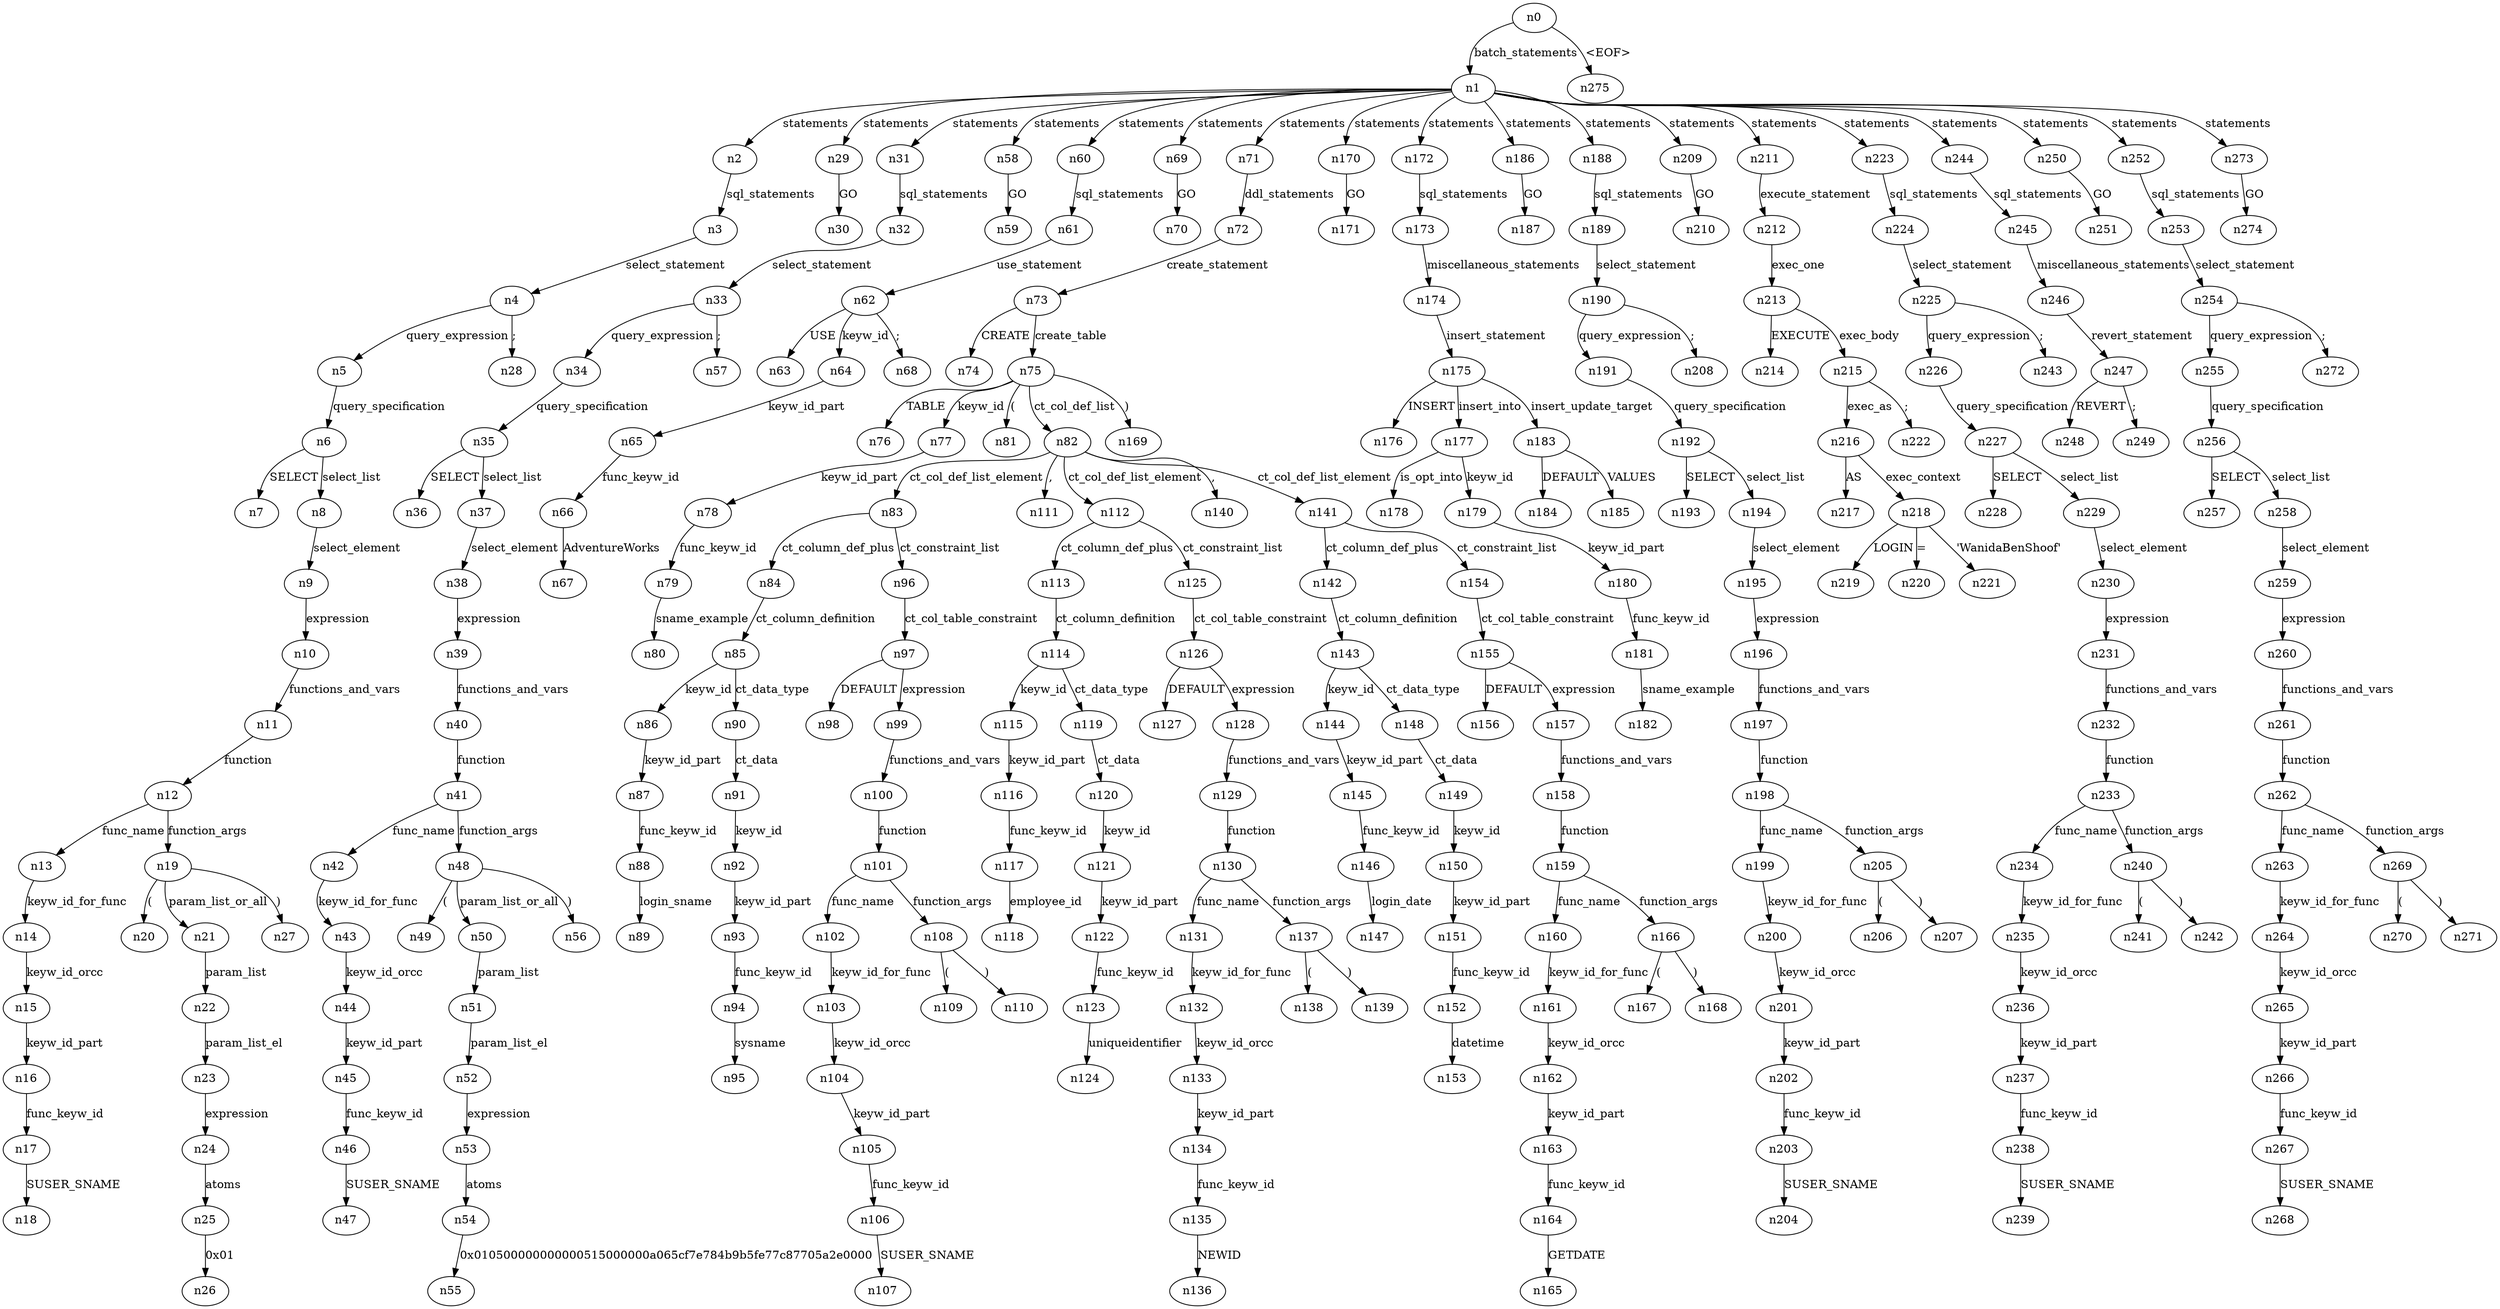 digraph ParseTree {
  n0 -> n1 [label="batch_statements"];
  n1 -> n2 [label="statements"];
  n2 -> n3 [label="sql_statements"];
  n3 -> n4 [label="select_statement"];
  n4 -> n5 [label="query_expression"];
  n5 -> n6 [label="query_specification"];
  n6 -> n7 [label="SELECT"];
  n6 -> n8 [label="select_list"];
  n8 -> n9 [label="select_element"];
  n9 -> n10 [label="expression"];
  n10 -> n11 [label="functions_and_vars"];
  n11 -> n12 [label="function"];
  n12 -> n13 [label="func_name"];
  n13 -> n14 [label="keyw_id_for_func"];
  n14 -> n15 [label="keyw_id_orcc"];
  n15 -> n16 [label="keyw_id_part"];
  n16 -> n17 [label="func_keyw_id"];
  n17 -> n18 [label="SUSER_SNAME"];
  n12 -> n19 [label="function_args"];
  n19 -> n20 [label="("];
  n19 -> n21 [label="param_list_or_all"];
  n21 -> n22 [label="param_list"];
  n22 -> n23 [label="param_list_el"];
  n23 -> n24 [label="expression"];
  n24 -> n25 [label="atoms"];
  n25 -> n26 [label="0x01"];
  n19 -> n27 [label=")"];
  n4 -> n28 [label=";"];
  n1 -> n29 [label="statements"];
  n29 -> n30 [label="GO"];
  n1 -> n31 [label="statements"];
  n31 -> n32 [label="sql_statements"];
  n32 -> n33 [label="select_statement"];
  n33 -> n34 [label="query_expression"];
  n34 -> n35 [label="query_specification"];
  n35 -> n36 [label="SELECT"];
  n35 -> n37 [label="select_list"];
  n37 -> n38 [label="select_element"];
  n38 -> n39 [label="expression"];
  n39 -> n40 [label="functions_and_vars"];
  n40 -> n41 [label="function"];
  n41 -> n42 [label="func_name"];
  n42 -> n43 [label="keyw_id_for_func"];
  n43 -> n44 [label="keyw_id_orcc"];
  n44 -> n45 [label="keyw_id_part"];
  n45 -> n46 [label="func_keyw_id"];
  n46 -> n47 [label="SUSER_SNAME"];
  n41 -> n48 [label="function_args"];
  n48 -> n49 [label="("];
  n48 -> n50 [label="param_list_or_all"];
  n50 -> n51 [label="param_list"];
  n51 -> n52 [label="param_list_el"];
  n52 -> n53 [label="expression"];
  n53 -> n54 [label="atoms"];
  n54 -> n55 [label="0x010500000000000515000000a065cf7e784b9b5fe77c87705a2e0000"];
  n48 -> n56 [label=")"];
  n33 -> n57 [label=";"];
  n1 -> n58 [label="statements"];
  n58 -> n59 [label="GO"];
  n1 -> n60 [label="statements"];
  n60 -> n61 [label="sql_statements"];
  n61 -> n62 [label="use_statement"];
  n62 -> n63 [label="USE"];
  n62 -> n64 [label="keyw_id"];
  n64 -> n65 [label="keyw_id_part"];
  n65 -> n66 [label="func_keyw_id"];
  n66 -> n67 [label="AdventureWorks"];
  n62 -> n68 [label=";"];
  n1 -> n69 [label="statements"];
  n69 -> n70 [label="GO"];
  n1 -> n71 [label="statements"];
  n71 -> n72 [label="ddl_statements"];
  n72 -> n73 [label="create_statement"];
  n73 -> n74 [label="CREATE"];
  n73 -> n75 [label="create_table"];
  n75 -> n76 [label="TABLE"];
  n75 -> n77 [label="keyw_id"];
  n77 -> n78 [label="keyw_id_part"];
  n78 -> n79 [label="func_keyw_id"];
  n79 -> n80 [label="sname_example"];
  n75 -> n81 [label="("];
  n75 -> n82 [label="ct_col_def_list"];
  n82 -> n83 [label="ct_col_def_list_element"];
  n83 -> n84 [label="ct_column_def_plus"];
  n84 -> n85 [label="ct_column_definition"];
  n85 -> n86 [label="keyw_id"];
  n86 -> n87 [label="keyw_id_part"];
  n87 -> n88 [label="func_keyw_id"];
  n88 -> n89 [label="login_sname"];
  n85 -> n90 [label="ct_data_type"];
  n90 -> n91 [label="ct_data"];
  n91 -> n92 [label="keyw_id"];
  n92 -> n93 [label="keyw_id_part"];
  n93 -> n94 [label="func_keyw_id"];
  n94 -> n95 [label="sysname"];
  n83 -> n96 [label="ct_constraint_list"];
  n96 -> n97 [label="ct_col_table_constraint"];
  n97 -> n98 [label="DEFAULT"];
  n97 -> n99 [label="expression"];
  n99 -> n100 [label="functions_and_vars"];
  n100 -> n101 [label="function"];
  n101 -> n102 [label="func_name"];
  n102 -> n103 [label="keyw_id_for_func"];
  n103 -> n104 [label="keyw_id_orcc"];
  n104 -> n105 [label="keyw_id_part"];
  n105 -> n106 [label="func_keyw_id"];
  n106 -> n107 [label="SUSER_SNAME"];
  n101 -> n108 [label="function_args"];
  n108 -> n109 [label="("];
  n108 -> n110 [label=")"];
  n82 -> n111 [label=","];
  n82 -> n112 [label="ct_col_def_list_element"];
  n112 -> n113 [label="ct_column_def_plus"];
  n113 -> n114 [label="ct_column_definition"];
  n114 -> n115 [label="keyw_id"];
  n115 -> n116 [label="keyw_id_part"];
  n116 -> n117 [label="func_keyw_id"];
  n117 -> n118 [label="employee_id"];
  n114 -> n119 [label="ct_data_type"];
  n119 -> n120 [label="ct_data"];
  n120 -> n121 [label="keyw_id"];
  n121 -> n122 [label="keyw_id_part"];
  n122 -> n123 [label="func_keyw_id"];
  n123 -> n124 [label="uniqueidentifier"];
  n112 -> n125 [label="ct_constraint_list"];
  n125 -> n126 [label="ct_col_table_constraint"];
  n126 -> n127 [label="DEFAULT"];
  n126 -> n128 [label="expression"];
  n128 -> n129 [label="functions_and_vars"];
  n129 -> n130 [label="function"];
  n130 -> n131 [label="func_name"];
  n131 -> n132 [label="keyw_id_for_func"];
  n132 -> n133 [label="keyw_id_orcc"];
  n133 -> n134 [label="keyw_id_part"];
  n134 -> n135 [label="func_keyw_id"];
  n135 -> n136 [label="NEWID"];
  n130 -> n137 [label="function_args"];
  n137 -> n138 [label="("];
  n137 -> n139 [label=")"];
  n82 -> n140 [label=","];
  n82 -> n141 [label="ct_col_def_list_element"];
  n141 -> n142 [label="ct_column_def_plus"];
  n142 -> n143 [label="ct_column_definition"];
  n143 -> n144 [label="keyw_id"];
  n144 -> n145 [label="keyw_id_part"];
  n145 -> n146 [label="func_keyw_id"];
  n146 -> n147 [label="login_date"];
  n143 -> n148 [label="ct_data_type"];
  n148 -> n149 [label="ct_data"];
  n149 -> n150 [label="keyw_id"];
  n150 -> n151 [label="keyw_id_part"];
  n151 -> n152 [label="func_keyw_id"];
  n152 -> n153 [label="datetime"];
  n141 -> n154 [label="ct_constraint_list"];
  n154 -> n155 [label="ct_col_table_constraint"];
  n155 -> n156 [label="DEFAULT"];
  n155 -> n157 [label="expression"];
  n157 -> n158 [label="functions_and_vars"];
  n158 -> n159 [label="function"];
  n159 -> n160 [label="func_name"];
  n160 -> n161 [label="keyw_id_for_func"];
  n161 -> n162 [label="keyw_id_orcc"];
  n162 -> n163 [label="keyw_id_part"];
  n163 -> n164 [label="func_keyw_id"];
  n164 -> n165 [label="GETDATE"];
  n159 -> n166 [label="function_args"];
  n166 -> n167 [label="("];
  n166 -> n168 [label=")"];
  n75 -> n169 [label=")"];
  n1 -> n170 [label="statements"];
  n170 -> n171 [label="GO"];
  n1 -> n172 [label="statements"];
  n172 -> n173 [label="sql_statements"];
  n173 -> n174 [label="miscellaneous_statements"];
  n174 -> n175 [label="insert_statement"];
  n175 -> n176 [label="INSERT"];
  n175 -> n177 [label="insert_into"];
  n177 -> n178 [label="is_opt_into"];
  n177 -> n179 [label="keyw_id"];
  n179 -> n180 [label="keyw_id_part"];
  n180 -> n181 [label="func_keyw_id"];
  n181 -> n182 [label="sname_example"];
  n175 -> n183 [label="insert_update_target"];
  n183 -> n184 [label="DEFAULT"];
  n183 -> n185 [label="VALUES"];
  n1 -> n186 [label="statements"];
  n186 -> n187 [label="GO"];
  n1 -> n188 [label="statements"];
  n188 -> n189 [label="sql_statements"];
  n189 -> n190 [label="select_statement"];
  n190 -> n191 [label="query_expression"];
  n191 -> n192 [label="query_specification"];
  n192 -> n193 [label="SELECT"];
  n192 -> n194 [label="select_list"];
  n194 -> n195 [label="select_element"];
  n195 -> n196 [label="expression"];
  n196 -> n197 [label="functions_and_vars"];
  n197 -> n198 [label="function"];
  n198 -> n199 [label="func_name"];
  n199 -> n200 [label="keyw_id_for_func"];
  n200 -> n201 [label="keyw_id_orcc"];
  n201 -> n202 [label="keyw_id_part"];
  n202 -> n203 [label="func_keyw_id"];
  n203 -> n204 [label="SUSER_SNAME"];
  n198 -> n205 [label="function_args"];
  n205 -> n206 [label="("];
  n205 -> n207 [label=")"];
  n190 -> n208 [label=";"];
  n1 -> n209 [label="statements"];
  n209 -> n210 [label="GO"];
  n1 -> n211 [label="statements"];
  n211 -> n212 [label="execute_statement"];
  n212 -> n213 [label="exec_one"];
  n213 -> n214 [label="EXECUTE"];
  n213 -> n215 [label="exec_body"];
  n215 -> n216 [label="exec_as"];
  n216 -> n217 [label="AS"];
  n216 -> n218 [label="exec_context"];
  n218 -> n219 [label="LOGIN"];
  n218 -> n220 [label="="];
  n218 -> n221 [label="'WanidaBenShoof'"];
  n215 -> n222 [label=";"];
  n1 -> n223 [label="statements"];
  n223 -> n224 [label="sql_statements"];
  n224 -> n225 [label="select_statement"];
  n225 -> n226 [label="query_expression"];
  n226 -> n227 [label="query_specification"];
  n227 -> n228 [label="SELECT"];
  n227 -> n229 [label="select_list"];
  n229 -> n230 [label="select_element"];
  n230 -> n231 [label="expression"];
  n231 -> n232 [label="functions_and_vars"];
  n232 -> n233 [label="function"];
  n233 -> n234 [label="func_name"];
  n234 -> n235 [label="keyw_id_for_func"];
  n235 -> n236 [label="keyw_id_orcc"];
  n236 -> n237 [label="keyw_id_part"];
  n237 -> n238 [label="func_keyw_id"];
  n238 -> n239 [label="SUSER_SNAME"];
  n233 -> n240 [label="function_args"];
  n240 -> n241 [label="("];
  n240 -> n242 [label=")"];
  n225 -> n243 [label=";"];
  n1 -> n244 [label="statements"];
  n244 -> n245 [label="sql_statements"];
  n245 -> n246 [label="miscellaneous_statements"];
  n246 -> n247 [label="revert_statement"];
  n247 -> n248 [label="REVERT"];
  n247 -> n249 [label=";"];
  n1 -> n250 [label="statements"];
  n250 -> n251 [label="GO"];
  n1 -> n252 [label="statements"];
  n252 -> n253 [label="sql_statements"];
  n253 -> n254 [label="select_statement"];
  n254 -> n255 [label="query_expression"];
  n255 -> n256 [label="query_specification"];
  n256 -> n257 [label="SELECT"];
  n256 -> n258 [label="select_list"];
  n258 -> n259 [label="select_element"];
  n259 -> n260 [label="expression"];
  n260 -> n261 [label="functions_and_vars"];
  n261 -> n262 [label="function"];
  n262 -> n263 [label="func_name"];
  n263 -> n264 [label="keyw_id_for_func"];
  n264 -> n265 [label="keyw_id_orcc"];
  n265 -> n266 [label="keyw_id_part"];
  n266 -> n267 [label="func_keyw_id"];
  n267 -> n268 [label="SUSER_SNAME"];
  n262 -> n269 [label="function_args"];
  n269 -> n270 [label="("];
  n269 -> n271 [label=")"];
  n254 -> n272 [label=";"];
  n1 -> n273 [label="statements"];
  n273 -> n274 [label="GO"];
  n0 -> n275 [label="<EOF>"];
}